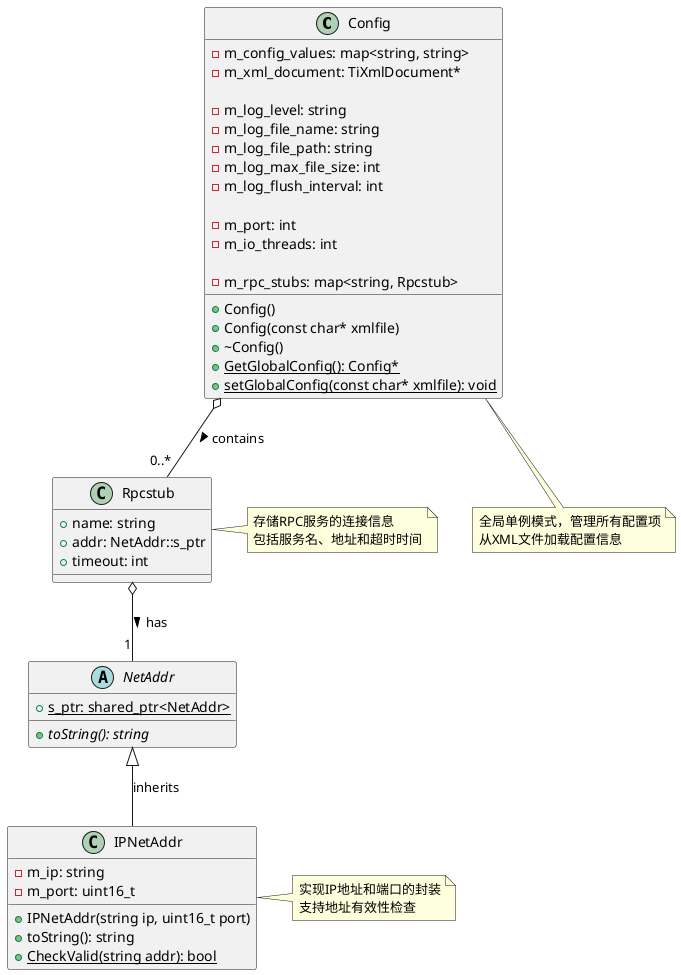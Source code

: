 @startuml "Rocket Config Module"

class Config {
  - m_config_values: map<string, string>
  - m_xml_document: TiXmlDocument*
  
  - m_log_level: string
  - m_log_file_name: string
  - m_log_file_path: string
  - m_log_max_file_size: int
  - m_log_flush_interval: int
  
  - m_port: int
  - m_io_threads: int
  
  - m_rpc_stubs: map<string, Rpcstub>
  
  + Config()
  + Config(const char* xmlfile)
  + ~Config()
  + {static} GetGlobalConfig(): Config*
  + {static} setGlobalConfig(const char* xmlfile): void
}

class Rpcstub {
  + name: string
  + addr: NetAddr::s_ptr
  + timeout: int
}

abstract class NetAddr {
  + {abstract} toString(): string
  + {static} s_ptr: shared_ptr<NetAddr>
}

class IPNetAddr {
  - m_ip: string
  - m_port: uint16_t
  + IPNetAddr(string ip, uint16_t port)
  + toString(): string
  + {static} CheckValid(string addr): bool
}

' 关系定义
Config o-- "0..*" Rpcstub : contains >
Rpcstub o-- "1" NetAddr : has >
NetAddr <|-- IPNetAddr : inherits

note bottom of Config
  全局单例模式，管理所有配置项
  从XML文件加载配置信息
end note

note right of Rpcstub
  存储RPC服务的连接信息
  包括服务名、地址和超时时间
end note

note right of IPNetAddr
  实现IP地址和端口的封装
  支持地址有效性检查
end note

@enduml
